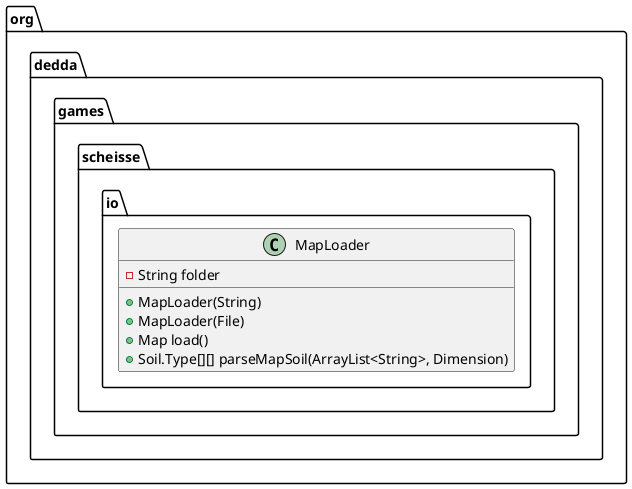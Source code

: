 @startuml
class org.dedda.games.scheisse.io.MapLoader{
    - String folder
    + MapLoader(String)
    + MapLoader(File)
    + Map load()
    + Soil.Type[][] parseMapSoil(ArrayList<String>, Dimension)
}
@enduml